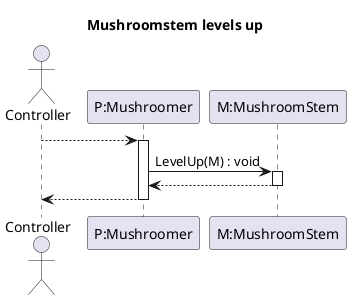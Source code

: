 @startuml levelUp
title Mushroomstem levels up

actor Controller
participant "P:Mushroomer" as P
participant "M:MushroomStem" as M

Controller-->P
activate P
P -> M: LevelUp(M) : void
activate M
M --> P
deactivate M

P --> Controller 
deactivate P

@enduml